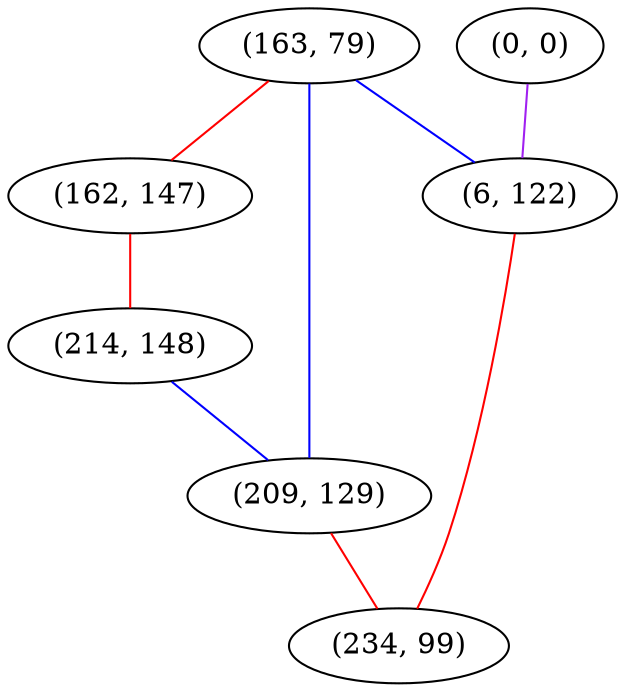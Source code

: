 graph "" {
"(163, 79)";
"(0, 0)";
"(162, 147)";
"(214, 148)";
"(209, 129)";
"(6, 122)";
"(234, 99)";
"(163, 79)" -- "(6, 122)"  [color=blue, key=0, weight=3];
"(163, 79)" -- "(162, 147)"  [color=red, key=0, weight=1];
"(163, 79)" -- "(209, 129)"  [color=blue, key=0, weight=3];
"(0, 0)" -- "(6, 122)"  [color=purple, key=0, weight=4];
"(162, 147)" -- "(214, 148)"  [color=red, key=0, weight=1];
"(214, 148)" -- "(209, 129)"  [color=blue, key=0, weight=3];
"(209, 129)" -- "(234, 99)"  [color=red, key=0, weight=1];
"(6, 122)" -- "(234, 99)"  [color=red, key=0, weight=1];
}
